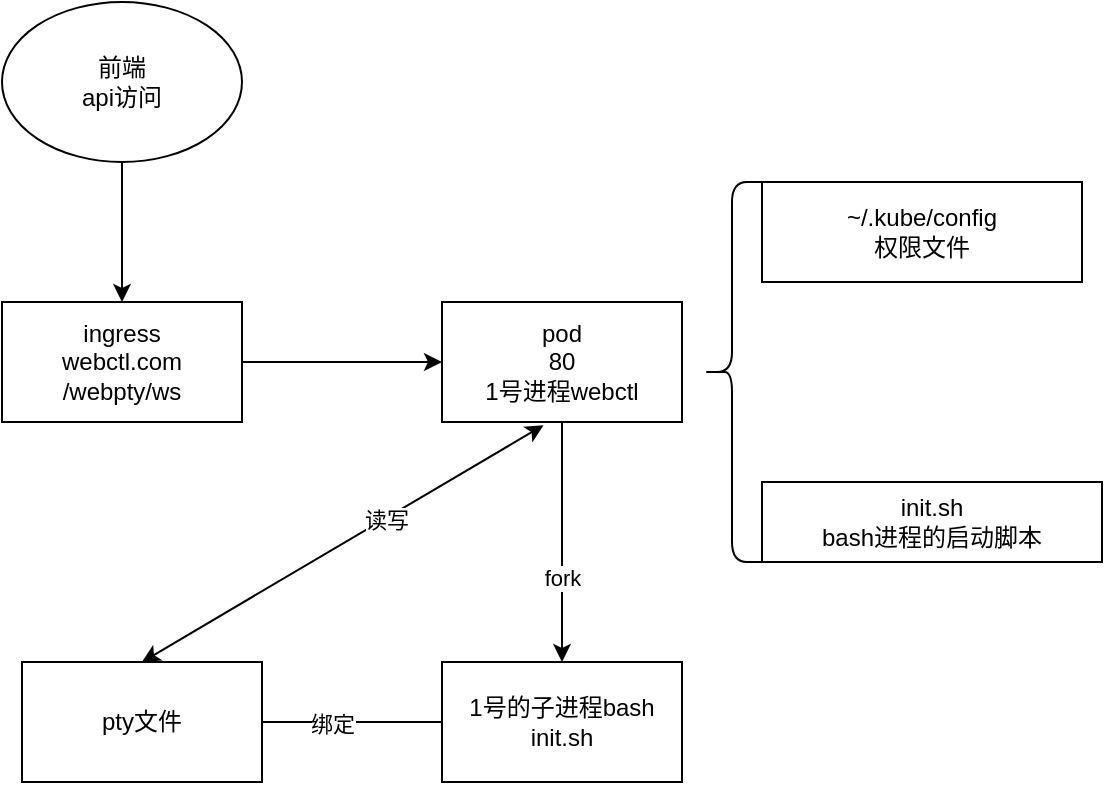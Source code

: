 <mxfile version="16.0.3" type="github"><diagram id="hYzkZW76V6FdyuncjJJw" name="Page-1"><mxGraphModel dx="1038" dy="631" grid="1" gridSize="10" guides="1" tooltips="1" connect="1" arrows="1" fold="1" page="1" pageScale="1" pageWidth="827" pageHeight="1169" math="0" shadow="0"><root><mxCell id="0"/><mxCell id="1" parent="0"/><mxCell id="2cUSMELCTFcShL0pCCZg-1" value="ingress&lt;br&gt;webctl.com&lt;br&gt;/webpty/ws" style="rounded=0;whiteSpace=wrap;html=1;" parent="1" vertex="1"><mxGeometry x="140" y="190" width="120" height="60" as="geometry"/></mxCell><mxCell id="2cUSMELCTFcShL0pCCZg-2" value="前端&lt;br&gt;api访问" style="ellipse;whiteSpace=wrap;html=1;" parent="1" vertex="1"><mxGeometry x="140" y="40" width="120" height="80" as="geometry"/></mxCell><mxCell id="2cUSMELCTFcShL0pCCZg-3" value="" style="endArrow=classic;html=1;rounded=0;exitX=0.5;exitY=1;exitDx=0;exitDy=0;" parent="1" source="2cUSMELCTFcShL0pCCZg-2" target="2cUSMELCTFcShL0pCCZg-1" edge="1"><mxGeometry width="50" height="50" relative="1" as="geometry"><mxPoint x="390" y="350" as="sourcePoint"/><mxPoint x="440" y="300" as="targetPoint"/></mxGeometry></mxCell><mxCell id="2cUSMELCTFcShL0pCCZg-6" value="pod&lt;br&gt;80&lt;br&gt;1号进程webctl" style="rounded=0;whiteSpace=wrap;html=1;" parent="1" vertex="1"><mxGeometry x="360" y="190" width="120" height="60" as="geometry"/></mxCell><mxCell id="2cUSMELCTFcShL0pCCZg-8" value="" style="endArrow=classic;html=1;rounded=0;exitX=1;exitY=0.5;exitDx=0;exitDy=0;entryX=0;entryY=0.5;entryDx=0;entryDy=0;" parent="1" source="2cUSMELCTFcShL0pCCZg-1" target="2cUSMELCTFcShL0pCCZg-6" edge="1"><mxGeometry width="50" height="50" relative="1" as="geometry"><mxPoint x="390" y="340" as="sourcePoint"/><mxPoint x="440" y="290" as="targetPoint"/></mxGeometry></mxCell><mxCell id="tY2ou0RXBS_yBpvh938X-1" value="pty文件" style="rounded=0;whiteSpace=wrap;html=1;" vertex="1" parent="1"><mxGeometry x="150" y="370" width="120" height="60" as="geometry"/></mxCell><mxCell id="tY2ou0RXBS_yBpvh938X-2" value="1号的子进程bash&lt;br&gt;init.sh" style="rounded=0;whiteSpace=wrap;html=1;" vertex="1" parent="1"><mxGeometry x="360" y="370" width="120" height="60" as="geometry"/></mxCell><mxCell id="tY2ou0RXBS_yBpvh938X-6" value="" style="endArrow=classic;html=1;rounded=0;exitX=0.5;exitY=1;exitDx=0;exitDy=0;entryX=0.5;entryY=0;entryDx=0;entryDy=0;" edge="1" parent="1" source="2cUSMELCTFcShL0pCCZg-6" target="tY2ou0RXBS_yBpvh938X-2"><mxGeometry width="50" height="50" relative="1" as="geometry"><mxPoint x="390" y="320" as="sourcePoint"/><mxPoint x="440" y="270" as="targetPoint"/></mxGeometry></mxCell><mxCell id="tY2ou0RXBS_yBpvh938X-8" value="fork" style="edgeLabel;html=1;align=center;verticalAlign=middle;resizable=0;points=[];" vertex="1" connectable="0" parent="tY2ou0RXBS_yBpvh938X-6"><mxGeometry x="0.297" relative="1" as="geometry"><mxPoint as="offset"/></mxGeometry></mxCell><mxCell id="tY2ou0RXBS_yBpvh938X-10" value="" style="endArrow=none;html=1;rounded=0;exitX=1;exitY=0.5;exitDx=0;exitDy=0;" edge="1" parent="1" source="tY2ou0RXBS_yBpvh938X-1" target="tY2ou0RXBS_yBpvh938X-2"><mxGeometry width="50" height="50" relative="1" as="geometry"><mxPoint x="390" y="320" as="sourcePoint"/><mxPoint x="440" y="270" as="targetPoint"/></mxGeometry></mxCell><mxCell id="tY2ou0RXBS_yBpvh938X-12" value="绑定" style="edgeLabel;html=1;align=center;verticalAlign=middle;resizable=0;points=[];" vertex="1" connectable="0" parent="tY2ou0RXBS_yBpvh938X-10"><mxGeometry x="-0.219" y="-1" relative="1" as="geometry"><mxPoint as="offset"/></mxGeometry></mxCell><mxCell id="tY2ou0RXBS_yBpvh938X-13" value="" style="endArrow=classic;startArrow=classic;html=1;rounded=0;exitX=0.5;exitY=0;exitDx=0;exitDy=0;entryX=0.423;entryY=1.027;entryDx=0;entryDy=0;entryPerimeter=0;" edge="1" parent="1" source="tY2ou0RXBS_yBpvh938X-1" target="2cUSMELCTFcShL0pCCZg-6"><mxGeometry width="50" height="50" relative="1" as="geometry"><mxPoint x="390" y="320" as="sourcePoint"/><mxPoint x="440" y="270" as="targetPoint"/></mxGeometry></mxCell><mxCell id="tY2ou0RXBS_yBpvh938X-14" value="读写" style="edgeLabel;html=1;align=center;verticalAlign=middle;resizable=0;points=[];" vertex="1" connectable="0" parent="tY2ou0RXBS_yBpvh938X-13"><mxGeometry x="0.211" y="-1" relative="1" as="geometry"><mxPoint as="offset"/></mxGeometry></mxCell><mxCell id="tY2ou0RXBS_yBpvh938X-16" value="" style="shape=curlyBracket;whiteSpace=wrap;html=1;rounded=1;" vertex="1" parent="1"><mxGeometry x="490" y="130" width="30" height="190" as="geometry"/></mxCell><mxCell id="tY2ou0RXBS_yBpvh938X-17" value="~/.kube/config&lt;br&gt;权限文件" style="rounded=0;whiteSpace=wrap;html=1;" vertex="1" parent="1"><mxGeometry x="520" y="130" width="160" height="50" as="geometry"/></mxCell><mxCell id="tY2ou0RXBS_yBpvh938X-18" value="init.sh&lt;br&gt;bash进程的启动脚本" style="rounded=0;whiteSpace=wrap;html=1;" vertex="1" parent="1"><mxGeometry x="520" y="280" width="170" height="40" as="geometry"/></mxCell></root></mxGraphModel></diagram></mxfile>